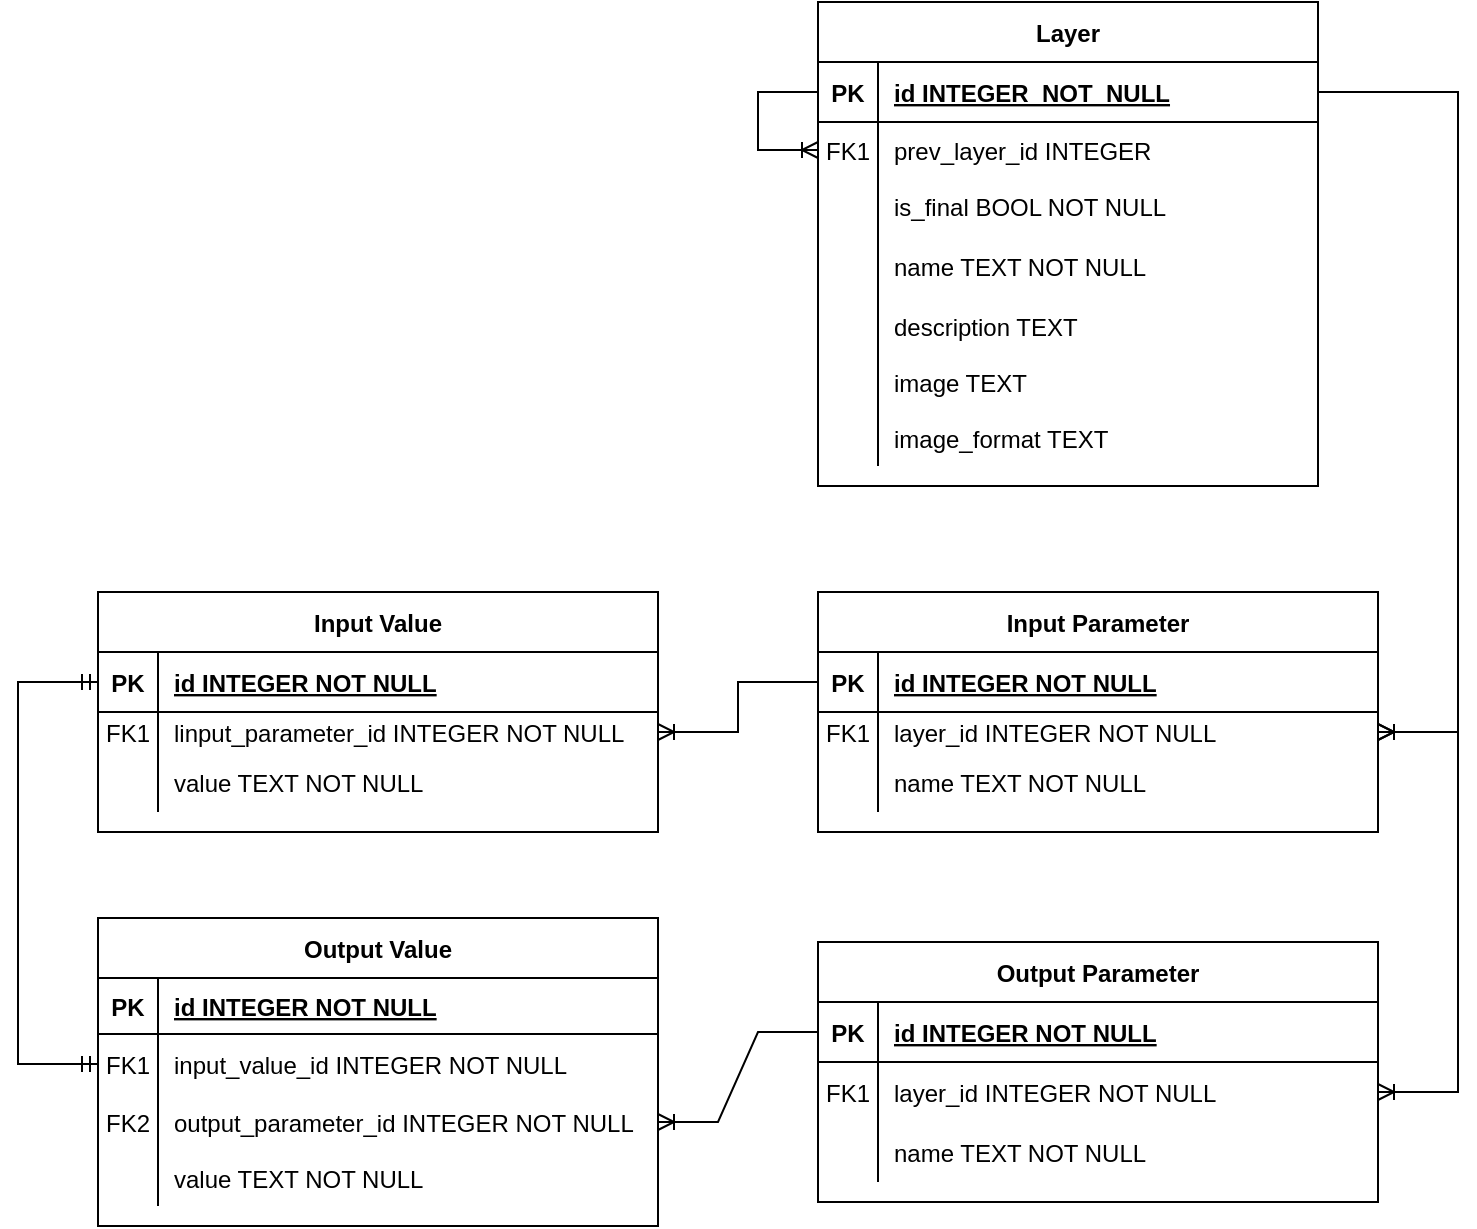 <mxfile version="24.4.0" type="device">
  <diagram id="R2lEEEUBdFMjLlhIrx00" name="Page-1">
    <mxGraphModel dx="1450" dy="717" grid="1" gridSize="10" guides="1" tooltips="1" connect="1" arrows="1" fold="1" page="0" pageScale="1" pageWidth="850" pageHeight="1100" math="0" shadow="0" extFonts="Permanent Marker^https://fonts.googleapis.com/css?family=Permanent+Marker">
      <root>
        <mxCell id="0" />
        <mxCell id="1" parent="0" />
        <mxCell id="C-vyLk0tnHw3VtMMgP7b-2" value="Layer" style="shape=table;startSize=30;container=1;collapsible=1;childLayout=tableLayout;fixedRows=1;rowLines=0;fontStyle=1;align=center;resizeLast=1;" parent="1" vertex="1">
          <mxGeometry x="350" y="90" width="250" height="242" as="geometry" />
        </mxCell>
        <mxCell id="C-vyLk0tnHw3VtMMgP7b-3" value="" style="shape=partialRectangle;collapsible=0;dropTarget=0;pointerEvents=0;fillColor=none;points=[[0,0.5],[1,0.5]];portConstraint=eastwest;top=0;left=0;right=0;bottom=0;" parent="C-vyLk0tnHw3VtMMgP7b-2" vertex="1">
          <mxGeometry y="30" width="250" height="30" as="geometry" />
        </mxCell>
        <mxCell id="C-vyLk0tnHw3VtMMgP7b-4" value="PK" style="shape=partialRectangle;overflow=hidden;connectable=0;fillColor=none;top=0;left=0;bottom=1;right=0;fontStyle=1;" parent="C-vyLk0tnHw3VtMMgP7b-3" vertex="1">
          <mxGeometry width="30" height="30" as="geometry">
            <mxRectangle width="30" height="30" as="alternateBounds" />
          </mxGeometry>
        </mxCell>
        <mxCell id="C-vyLk0tnHw3VtMMgP7b-5" value="id INTEGER_NOT_NULL" style="shape=partialRectangle;overflow=hidden;connectable=0;fillColor=none;top=0;left=0;bottom=1;right=0;align=left;spacingLeft=6;fontStyle=5;" parent="C-vyLk0tnHw3VtMMgP7b-3" vertex="1">
          <mxGeometry x="30" width="220" height="30" as="geometry">
            <mxRectangle width="220" height="30" as="alternateBounds" />
          </mxGeometry>
        </mxCell>
        <mxCell id="FL3uYvJJfWLQ0G8xCxaV-7" style="shape=partialRectangle;collapsible=0;dropTarget=0;pointerEvents=0;fillColor=none;points=[[0,0.5],[1,0.5]];portConstraint=eastwest;top=0;left=0;right=0;bottom=0;" parent="C-vyLk0tnHw3VtMMgP7b-2" vertex="1">
          <mxGeometry y="60" width="250" height="28" as="geometry" />
        </mxCell>
        <mxCell id="FL3uYvJJfWLQ0G8xCxaV-8" value="FK1" style="shape=partialRectangle;overflow=hidden;connectable=0;fillColor=none;top=0;left=0;bottom=0;right=0;" parent="FL3uYvJJfWLQ0G8xCxaV-7" vertex="1">
          <mxGeometry width="30" height="28" as="geometry">
            <mxRectangle width="30" height="28" as="alternateBounds" />
          </mxGeometry>
        </mxCell>
        <mxCell id="FL3uYvJJfWLQ0G8xCxaV-9" value="prev_layer_id INTEGER" style="shape=partialRectangle;overflow=hidden;connectable=0;fillColor=none;top=0;left=0;bottom=0;right=0;align=left;spacingLeft=6;" parent="FL3uYvJJfWLQ0G8xCxaV-7" vertex="1">
          <mxGeometry x="30" width="220" height="28" as="geometry">
            <mxRectangle width="220" height="28" as="alternateBounds" />
          </mxGeometry>
        </mxCell>
        <mxCell id="fy8CzSebSyenJC3t3tuV-1" style="shape=partialRectangle;collapsible=0;dropTarget=0;pointerEvents=0;fillColor=none;points=[[0,0.5],[1,0.5]];portConstraint=eastwest;top=0;left=0;right=0;bottom=0;" parent="C-vyLk0tnHw3VtMMgP7b-2" vertex="1">
          <mxGeometry y="88" width="250" height="28" as="geometry" />
        </mxCell>
        <mxCell id="fy8CzSebSyenJC3t3tuV-2" style="shape=partialRectangle;overflow=hidden;connectable=0;fillColor=none;top=0;left=0;bottom=0;right=0;" parent="fy8CzSebSyenJC3t3tuV-1" vertex="1">
          <mxGeometry width="30" height="28" as="geometry">
            <mxRectangle width="30" height="28" as="alternateBounds" />
          </mxGeometry>
        </mxCell>
        <mxCell id="fy8CzSebSyenJC3t3tuV-3" value="is_final BOOL NOT NULL" style="shape=partialRectangle;overflow=hidden;connectable=0;fillColor=none;top=0;left=0;bottom=0;right=0;align=left;spacingLeft=6;" parent="fy8CzSebSyenJC3t3tuV-1" vertex="1">
          <mxGeometry x="30" width="220" height="28" as="geometry">
            <mxRectangle width="220" height="28" as="alternateBounds" />
          </mxGeometry>
        </mxCell>
        <mxCell id="x0uTYveQFu0ZVr7eaDas-1" style="shape=partialRectangle;collapsible=0;dropTarget=0;pointerEvents=0;fillColor=none;points=[[0,0.5],[1,0.5]];portConstraint=eastwest;top=0;left=0;right=0;bottom=0;" parent="C-vyLk0tnHw3VtMMgP7b-2" vertex="1">
          <mxGeometry y="116" width="250" height="32" as="geometry" />
        </mxCell>
        <mxCell id="x0uTYveQFu0ZVr7eaDas-2" style="shape=partialRectangle;overflow=hidden;connectable=0;fillColor=none;top=0;left=0;bottom=0;right=0;" parent="x0uTYveQFu0ZVr7eaDas-1" vertex="1">
          <mxGeometry width="30" height="32" as="geometry">
            <mxRectangle width="30" height="32" as="alternateBounds" />
          </mxGeometry>
        </mxCell>
        <mxCell id="x0uTYveQFu0ZVr7eaDas-3" value="name TEXT NOT NULL" style="shape=partialRectangle;overflow=hidden;connectable=0;fillColor=none;top=0;left=0;bottom=0;right=0;align=left;spacingLeft=6;" parent="x0uTYveQFu0ZVr7eaDas-1" vertex="1">
          <mxGeometry x="30" width="220" height="32" as="geometry">
            <mxRectangle width="220" height="32" as="alternateBounds" />
          </mxGeometry>
        </mxCell>
        <mxCell id="h7h3G8Fw1GW6aoslJNmh-8" style="shape=partialRectangle;collapsible=0;dropTarget=0;pointerEvents=0;fillColor=none;points=[[0,0.5],[1,0.5]];portConstraint=eastwest;top=0;left=0;right=0;bottom=0;" parent="C-vyLk0tnHw3VtMMgP7b-2" vertex="1">
          <mxGeometry y="148" width="250" height="28" as="geometry" />
        </mxCell>
        <mxCell id="h7h3G8Fw1GW6aoslJNmh-9" style="shape=partialRectangle;overflow=hidden;connectable=0;fillColor=none;top=0;left=0;bottom=0;right=0;" parent="h7h3G8Fw1GW6aoslJNmh-8" vertex="1">
          <mxGeometry width="30" height="28" as="geometry">
            <mxRectangle width="30" height="28" as="alternateBounds" />
          </mxGeometry>
        </mxCell>
        <mxCell id="h7h3G8Fw1GW6aoslJNmh-10" value="description TEXT" style="shape=partialRectangle;overflow=hidden;connectable=0;fillColor=none;top=0;left=0;bottom=0;right=0;align=left;spacingLeft=6;" parent="h7h3G8Fw1GW6aoslJNmh-8" vertex="1">
          <mxGeometry x="30" width="220" height="28" as="geometry">
            <mxRectangle width="220" height="28" as="alternateBounds" />
          </mxGeometry>
        </mxCell>
        <mxCell id="4Grz2lGqAAOyi-QAhh5j-21" style="shape=partialRectangle;collapsible=0;dropTarget=0;pointerEvents=0;fillColor=none;points=[[0,0.5],[1,0.5]];portConstraint=eastwest;top=0;left=0;right=0;bottom=0;" parent="C-vyLk0tnHw3VtMMgP7b-2" vertex="1">
          <mxGeometry y="176" width="250" height="28" as="geometry" />
        </mxCell>
        <mxCell id="4Grz2lGqAAOyi-QAhh5j-22" style="shape=partialRectangle;overflow=hidden;connectable=0;fillColor=none;top=0;left=0;bottom=0;right=0;" parent="4Grz2lGqAAOyi-QAhh5j-21" vertex="1">
          <mxGeometry width="30" height="28" as="geometry">
            <mxRectangle width="30" height="28" as="alternateBounds" />
          </mxGeometry>
        </mxCell>
        <mxCell id="4Grz2lGqAAOyi-QAhh5j-23" value="image TEXT" style="shape=partialRectangle;overflow=hidden;connectable=0;fillColor=none;top=0;left=0;bottom=0;right=0;align=left;spacingLeft=6;" parent="4Grz2lGqAAOyi-QAhh5j-21" vertex="1">
          <mxGeometry x="30" width="220" height="28" as="geometry">
            <mxRectangle width="220" height="28" as="alternateBounds" />
          </mxGeometry>
        </mxCell>
        <mxCell id="x0uTYveQFu0ZVr7eaDas-7" style="shape=partialRectangle;collapsible=0;dropTarget=0;pointerEvents=0;fillColor=none;points=[[0,0.5],[1,0.5]];portConstraint=eastwest;top=0;left=0;right=0;bottom=0;" parent="C-vyLk0tnHw3VtMMgP7b-2" vertex="1">
          <mxGeometry y="204" width="250" height="28" as="geometry" />
        </mxCell>
        <mxCell id="x0uTYveQFu0ZVr7eaDas-8" style="shape=partialRectangle;overflow=hidden;connectable=0;fillColor=none;top=0;left=0;bottom=0;right=0;" parent="x0uTYveQFu0ZVr7eaDas-7" vertex="1">
          <mxGeometry width="30" height="28" as="geometry">
            <mxRectangle width="30" height="28" as="alternateBounds" />
          </mxGeometry>
        </mxCell>
        <mxCell id="x0uTYveQFu0ZVr7eaDas-9" value="image_format TEXT" style="shape=partialRectangle;overflow=hidden;connectable=0;fillColor=none;top=0;left=0;bottom=0;right=0;align=left;spacingLeft=6;" parent="x0uTYveQFu0ZVr7eaDas-7" vertex="1">
          <mxGeometry x="30" width="220" height="28" as="geometry">
            <mxRectangle width="220" height="28" as="alternateBounds" />
          </mxGeometry>
        </mxCell>
        <mxCell id="h7h3G8Fw1GW6aoslJNmh-4" value="" style="edgeStyle=orthogonalEdgeStyle;fontSize=12;html=1;endArrow=ERoneToMany;rounded=0;exitX=0;exitY=0.5;exitDx=0;exitDy=0;entryX=0;entryY=0.5;entryDx=0;entryDy=0;" parent="C-vyLk0tnHw3VtMMgP7b-2" source="C-vyLk0tnHw3VtMMgP7b-3" target="FL3uYvJJfWLQ0G8xCxaV-7" edge="1">
          <mxGeometry width="100" height="100" relative="1" as="geometry">
            <mxPoint x="-130" y="182" as="sourcePoint" />
            <mxPoint x="-40" y="82" as="targetPoint" />
            <Array as="points">
              <mxPoint x="-30" y="45" />
              <mxPoint x="-30" y="74" />
            </Array>
          </mxGeometry>
        </mxCell>
        <mxCell id="C-vyLk0tnHw3VtMMgP7b-13" value="Input Parameter" style="shape=table;startSize=30;container=1;collapsible=1;childLayout=tableLayout;fixedRows=1;rowLines=0;fontStyle=1;align=center;resizeLast=1;" parent="1" vertex="1">
          <mxGeometry x="350" y="385" width="280" height="120" as="geometry" />
        </mxCell>
        <mxCell id="C-vyLk0tnHw3VtMMgP7b-14" value="" style="shape=partialRectangle;collapsible=0;dropTarget=0;pointerEvents=0;fillColor=none;points=[[0,0.5],[1,0.5]];portConstraint=eastwest;top=0;left=0;right=0;bottom=1;" parent="C-vyLk0tnHw3VtMMgP7b-13" vertex="1">
          <mxGeometry y="30" width="280" height="30" as="geometry" />
        </mxCell>
        <mxCell id="C-vyLk0tnHw3VtMMgP7b-15" value="PK" style="shape=partialRectangle;overflow=hidden;connectable=0;fillColor=none;top=0;left=0;bottom=0;right=0;fontStyle=1;" parent="C-vyLk0tnHw3VtMMgP7b-14" vertex="1">
          <mxGeometry width="30" height="30" as="geometry">
            <mxRectangle width="30" height="30" as="alternateBounds" />
          </mxGeometry>
        </mxCell>
        <mxCell id="C-vyLk0tnHw3VtMMgP7b-16" value="id INTEGER NOT NULL " style="shape=partialRectangle;overflow=hidden;connectable=0;fillColor=none;top=0;left=0;bottom=0;right=0;align=left;spacingLeft=6;fontStyle=5;" parent="C-vyLk0tnHw3VtMMgP7b-14" vertex="1">
          <mxGeometry x="30" width="250" height="30" as="geometry">
            <mxRectangle width="250" height="30" as="alternateBounds" />
          </mxGeometry>
        </mxCell>
        <mxCell id="C-vyLk0tnHw3VtMMgP7b-17" value="" style="shape=partialRectangle;collapsible=0;dropTarget=0;pointerEvents=0;fillColor=none;points=[[0,0.5],[1,0.5]];portConstraint=eastwest;top=0;left=0;right=0;bottom=0;" parent="C-vyLk0tnHw3VtMMgP7b-13" vertex="1">
          <mxGeometry y="60" width="280" height="20" as="geometry" />
        </mxCell>
        <mxCell id="C-vyLk0tnHw3VtMMgP7b-18" value="FK1" style="shape=partialRectangle;overflow=hidden;connectable=0;fillColor=none;top=0;left=0;bottom=0;right=0;" parent="C-vyLk0tnHw3VtMMgP7b-17" vertex="1">
          <mxGeometry width="30" height="20" as="geometry">
            <mxRectangle width="30" height="20" as="alternateBounds" />
          </mxGeometry>
        </mxCell>
        <mxCell id="C-vyLk0tnHw3VtMMgP7b-19" value="layer_id INTEGER NOT NULL" style="shape=partialRectangle;overflow=hidden;connectable=0;fillColor=none;top=0;left=0;bottom=0;right=0;align=left;spacingLeft=6;" parent="C-vyLk0tnHw3VtMMgP7b-17" vertex="1">
          <mxGeometry x="30" width="250" height="20" as="geometry">
            <mxRectangle width="250" height="20" as="alternateBounds" />
          </mxGeometry>
        </mxCell>
        <mxCell id="FL3uYvJJfWLQ0G8xCxaV-11" style="shape=partialRectangle;collapsible=0;dropTarget=0;pointerEvents=0;fillColor=none;points=[[0,0.5],[1,0.5]];portConstraint=eastwest;top=0;left=0;right=0;bottom=0;" parent="C-vyLk0tnHw3VtMMgP7b-13" vertex="1">
          <mxGeometry y="80" width="280" height="30" as="geometry" />
        </mxCell>
        <mxCell id="FL3uYvJJfWLQ0G8xCxaV-12" style="shape=partialRectangle;overflow=hidden;connectable=0;fillColor=none;top=0;left=0;bottom=0;right=0;" parent="FL3uYvJJfWLQ0G8xCxaV-11" vertex="1">
          <mxGeometry width="30" height="30" as="geometry">
            <mxRectangle width="30" height="30" as="alternateBounds" />
          </mxGeometry>
        </mxCell>
        <mxCell id="FL3uYvJJfWLQ0G8xCxaV-13" value="name TEXT NOT NULL" style="shape=partialRectangle;overflow=hidden;connectable=0;fillColor=none;top=0;left=0;bottom=0;right=0;align=left;spacingLeft=6;" parent="FL3uYvJJfWLQ0G8xCxaV-11" vertex="1">
          <mxGeometry x="30" width="250" height="30" as="geometry">
            <mxRectangle width="250" height="30" as="alternateBounds" />
          </mxGeometry>
        </mxCell>
        <mxCell id="4Grz2lGqAAOyi-QAhh5j-24" value="Output Parameter" style="shape=table;startSize=30;container=1;collapsible=1;childLayout=tableLayout;fixedRows=1;rowLines=0;fontStyle=1;align=center;resizeLast=1;" parent="1" vertex="1">
          <mxGeometry x="350" y="560" width="280" height="130" as="geometry" />
        </mxCell>
        <mxCell id="4Grz2lGqAAOyi-QAhh5j-25" value="" style="shape=partialRectangle;collapsible=0;dropTarget=0;pointerEvents=0;fillColor=none;points=[[0,0.5],[1,0.5]];portConstraint=eastwest;top=0;left=0;right=0;bottom=1;" parent="4Grz2lGqAAOyi-QAhh5j-24" vertex="1">
          <mxGeometry y="30" width="280" height="30" as="geometry" />
        </mxCell>
        <mxCell id="4Grz2lGqAAOyi-QAhh5j-26" value="PK" style="shape=partialRectangle;overflow=hidden;connectable=0;fillColor=none;top=0;left=0;bottom=0;right=0;fontStyle=1;" parent="4Grz2lGqAAOyi-QAhh5j-25" vertex="1">
          <mxGeometry width="30" height="30" as="geometry">
            <mxRectangle width="30" height="30" as="alternateBounds" />
          </mxGeometry>
        </mxCell>
        <mxCell id="4Grz2lGqAAOyi-QAhh5j-27" value="id INTEGER NOT NULL" style="shape=partialRectangle;overflow=hidden;connectable=0;fillColor=none;top=0;left=0;bottom=0;right=0;align=left;spacingLeft=6;fontStyle=5;" parent="4Grz2lGqAAOyi-QAhh5j-25" vertex="1">
          <mxGeometry x="30" width="250" height="30" as="geometry">
            <mxRectangle width="250" height="30" as="alternateBounds" />
          </mxGeometry>
        </mxCell>
        <mxCell id="4Grz2lGqAAOyi-QAhh5j-28" value="" style="shape=partialRectangle;collapsible=0;dropTarget=0;pointerEvents=0;fillColor=none;points=[[0,0.5],[1,0.5]];portConstraint=eastwest;top=0;left=0;right=0;bottom=0;" parent="4Grz2lGqAAOyi-QAhh5j-24" vertex="1">
          <mxGeometry y="60" width="280" height="30" as="geometry" />
        </mxCell>
        <mxCell id="4Grz2lGqAAOyi-QAhh5j-29" value="FK1" style="shape=partialRectangle;overflow=hidden;connectable=0;fillColor=none;top=0;left=0;bottom=0;right=0;" parent="4Grz2lGqAAOyi-QAhh5j-28" vertex="1">
          <mxGeometry width="30" height="30" as="geometry">
            <mxRectangle width="30" height="30" as="alternateBounds" />
          </mxGeometry>
        </mxCell>
        <mxCell id="4Grz2lGqAAOyi-QAhh5j-30" value="layer_id INTEGER NOT NULL" style="shape=partialRectangle;overflow=hidden;connectable=0;fillColor=none;top=0;left=0;bottom=0;right=0;align=left;spacingLeft=6;" parent="4Grz2lGqAAOyi-QAhh5j-28" vertex="1">
          <mxGeometry x="30" width="250" height="30" as="geometry">
            <mxRectangle width="250" height="30" as="alternateBounds" />
          </mxGeometry>
        </mxCell>
        <mxCell id="FL3uYvJJfWLQ0G8xCxaV-15" style="shape=partialRectangle;collapsible=0;dropTarget=0;pointerEvents=0;fillColor=none;points=[[0,0.5],[1,0.5]];portConstraint=eastwest;top=0;left=0;right=0;bottom=0;" parent="4Grz2lGqAAOyi-QAhh5j-24" vertex="1">
          <mxGeometry y="90" width="280" height="30" as="geometry" />
        </mxCell>
        <mxCell id="FL3uYvJJfWLQ0G8xCxaV-16" style="shape=partialRectangle;overflow=hidden;connectable=0;fillColor=none;top=0;left=0;bottom=0;right=0;" parent="FL3uYvJJfWLQ0G8xCxaV-15" vertex="1">
          <mxGeometry width="30" height="30" as="geometry">
            <mxRectangle width="30" height="30" as="alternateBounds" />
          </mxGeometry>
        </mxCell>
        <mxCell id="FL3uYvJJfWLQ0G8xCxaV-17" value="name TEXT NOT NULL" style="shape=partialRectangle;overflow=hidden;connectable=0;fillColor=none;top=0;left=0;bottom=0;right=0;align=left;spacingLeft=6;" parent="FL3uYvJJfWLQ0G8xCxaV-15" vertex="1">
          <mxGeometry x="30" width="250" height="30" as="geometry">
            <mxRectangle width="250" height="30" as="alternateBounds" />
          </mxGeometry>
        </mxCell>
        <mxCell id="4Grz2lGqAAOyi-QAhh5j-40" value="Output Value" style="shape=table;startSize=30;container=1;collapsible=1;childLayout=tableLayout;fixedRows=1;rowLines=0;fontStyle=1;align=center;resizeLast=1;" parent="1" vertex="1">
          <mxGeometry x="-10" y="548" width="280" height="154" as="geometry" />
        </mxCell>
        <mxCell id="4Grz2lGqAAOyi-QAhh5j-63" style="shape=partialRectangle;collapsible=0;dropTarget=0;pointerEvents=0;fillColor=none;points=[[0,0.5],[1,0.5]];portConstraint=eastwest;top=0;left=0;right=0;bottom=0;" parent="4Grz2lGqAAOyi-QAhh5j-40" vertex="1">
          <mxGeometry y="30" width="280" height="28" as="geometry" />
        </mxCell>
        <mxCell id="4Grz2lGqAAOyi-QAhh5j-64" value="PK" style="shape=partialRectangle;overflow=hidden;connectable=0;fillColor=none;top=0;left=0;bottom=1;right=0;fontStyle=1" parent="4Grz2lGqAAOyi-QAhh5j-63" vertex="1">
          <mxGeometry width="30" height="28" as="geometry">
            <mxRectangle width="30" height="28" as="alternateBounds" />
          </mxGeometry>
        </mxCell>
        <mxCell id="4Grz2lGqAAOyi-QAhh5j-65" value="id INTEGER NOT NULL" style="shape=partialRectangle;overflow=hidden;connectable=0;fillColor=none;top=0;left=0;bottom=1;right=0;align=left;spacingLeft=6;fontStyle=5" parent="4Grz2lGqAAOyi-QAhh5j-63" vertex="1">
          <mxGeometry x="30" width="250" height="28" as="geometry">
            <mxRectangle width="250" height="28" as="alternateBounds" />
          </mxGeometry>
        </mxCell>
        <mxCell id="4Grz2lGqAAOyi-QAhh5j-44" value="" style="shape=partialRectangle;collapsible=0;dropTarget=0;pointerEvents=0;fillColor=none;points=[[0,0.5],[1,0.5]];portConstraint=eastwest;top=0;left=0;right=0;bottom=0;" parent="4Grz2lGqAAOyi-QAhh5j-40" vertex="1">
          <mxGeometry y="58" width="280" height="30" as="geometry" />
        </mxCell>
        <mxCell id="4Grz2lGqAAOyi-QAhh5j-45" value="FK1" style="shape=partialRectangle;overflow=hidden;connectable=0;fillColor=none;top=0;left=0;bottom=0;right=0;fontStyle=0" parent="4Grz2lGqAAOyi-QAhh5j-44" vertex="1">
          <mxGeometry width="30" height="30" as="geometry">
            <mxRectangle width="30" height="30" as="alternateBounds" />
          </mxGeometry>
        </mxCell>
        <mxCell id="4Grz2lGqAAOyi-QAhh5j-46" value="input_value_id INTEGER NOT NULL" style="shape=partialRectangle;overflow=hidden;connectable=0;fillColor=none;top=0;left=0;bottom=0;right=0;align=left;spacingLeft=6;fontStyle=0" parent="4Grz2lGqAAOyi-QAhh5j-44" vertex="1">
          <mxGeometry x="30" width="250" height="30" as="geometry">
            <mxRectangle width="250" height="30" as="alternateBounds" />
          </mxGeometry>
        </mxCell>
        <mxCell id="4Grz2lGqAAOyi-QAhh5j-47" value="" style="shape=partialRectangle;collapsible=0;dropTarget=0;pointerEvents=0;fillColor=none;points=[[0,0.5],[1,0.5]];portConstraint=eastwest;top=0;left=0;right=0;bottom=0;" parent="4Grz2lGqAAOyi-QAhh5j-40" vertex="1">
          <mxGeometry y="88" width="280" height="28" as="geometry" />
        </mxCell>
        <mxCell id="4Grz2lGqAAOyi-QAhh5j-48" value="FK2" style="shape=partialRectangle;overflow=hidden;connectable=0;fillColor=none;top=0;left=0;bottom=0;right=0;fontStyle=0" parent="4Grz2lGqAAOyi-QAhh5j-47" vertex="1">
          <mxGeometry width="30" height="28" as="geometry">
            <mxRectangle width="30" height="28" as="alternateBounds" />
          </mxGeometry>
        </mxCell>
        <mxCell id="4Grz2lGqAAOyi-QAhh5j-49" value="output_parameter_id INTEGER NOT NULL" style="shape=partialRectangle;overflow=hidden;connectable=0;fillColor=none;top=0;left=0;bottom=0;right=0;align=left;spacingLeft=6;fontStyle=0" parent="4Grz2lGqAAOyi-QAhh5j-47" vertex="1">
          <mxGeometry x="30" width="250" height="28" as="geometry">
            <mxRectangle width="250" height="28" as="alternateBounds" />
          </mxGeometry>
        </mxCell>
        <mxCell id="4Grz2lGqAAOyi-QAhh5j-50" style="shape=partialRectangle;collapsible=0;dropTarget=0;pointerEvents=0;fillColor=none;points=[[0,0.5],[1,0.5]];portConstraint=eastwest;top=0;left=0;right=0;bottom=0;" parent="4Grz2lGqAAOyi-QAhh5j-40" vertex="1">
          <mxGeometry y="116" width="280" height="28" as="geometry" />
        </mxCell>
        <mxCell id="4Grz2lGqAAOyi-QAhh5j-51" style="shape=partialRectangle;overflow=hidden;connectable=0;fillColor=none;top=0;left=0;bottom=0;right=0;" parent="4Grz2lGqAAOyi-QAhh5j-50" vertex="1">
          <mxGeometry width="30" height="28" as="geometry">
            <mxRectangle width="30" height="28" as="alternateBounds" />
          </mxGeometry>
        </mxCell>
        <mxCell id="4Grz2lGqAAOyi-QAhh5j-52" value="value TEXT NOT NULL" style="shape=partialRectangle;overflow=hidden;connectable=0;fillColor=none;top=0;left=0;bottom=0;right=0;align=left;spacingLeft=6;" parent="4Grz2lGqAAOyi-QAhh5j-50" vertex="1">
          <mxGeometry x="30" width="250" height="28" as="geometry">
            <mxRectangle width="250" height="28" as="alternateBounds" />
          </mxGeometry>
        </mxCell>
        <mxCell id="FL3uYvJJfWLQ0G8xCxaV-3" value="" style="edgeStyle=entityRelationEdgeStyle;fontSize=12;html=1;endArrow=none;rounded=0;startArrow=ERoneToMany;startFill=0;endFill=0;exitX=1;exitY=0.5;exitDx=0;exitDy=0;entryX=0;entryY=0.5;entryDx=0;entryDy=0;" parent="1" source="4Grz2lGqAAOyi-QAhh5j-47" target="4Grz2lGqAAOyi-QAhh5j-25" edge="1">
          <mxGeometry width="100" height="100" relative="1" as="geometry">
            <mxPoint x="350" y="579" as="sourcePoint" />
            <mxPoint x="455" y="521" as="targetPoint" />
            <Array as="points">
              <mxPoint x="430" y="616" />
            </Array>
          </mxGeometry>
        </mxCell>
        <mxCell id="FL3uYvJJfWLQ0G8xCxaV-4" value="" style="edgeStyle=elbowEdgeStyle;fontSize=12;html=1;endArrow=ERoneToMany;rounded=0;startArrow=none;startFill=0;endFill=0;strokeColor=default;exitX=1;exitY=0.5;exitDx=0;exitDy=0;entryX=1;entryY=0.5;entryDx=0;entryDy=0;" parent="1" source="C-vyLk0tnHw3VtMMgP7b-3" target="C-vyLk0tnHw3VtMMgP7b-17" edge="1">
          <mxGeometry width="100" height="100" relative="1" as="geometry">
            <mxPoint x="670" y="180" as="sourcePoint" />
            <mxPoint x="740" y="460" as="targetPoint" />
            <Array as="points">
              <mxPoint x="670" y="330" />
            </Array>
          </mxGeometry>
        </mxCell>
        <mxCell id="FL3uYvJJfWLQ0G8xCxaV-6" value="" style="edgeStyle=elbowEdgeStyle;fontSize=12;html=1;endArrow=ERoneToMany;rounded=0;startArrow=none;startFill=0;endFill=0;strokeColor=default;exitX=1;exitY=0.5;exitDx=0;exitDy=0;entryX=1;entryY=0.5;entryDx=0;entryDy=0;" parent="1" source="C-vyLk0tnHw3VtMMgP7b-3" target="4Grz2lGqAAOyi-QAhh5j-28" edge="1">
          <mxGeometry width="100" height="100" relative="1" as="geometry">
            <mxPoint x="580" y="350" as="sourcePoint" />
            <mxPoint x="715" y="620" as="targetPoint" />
            <Array as="points">
              <mxPoint x="670" y="420" />
            </Array>
          </mxGeometry>
        </mxCell>
        <mxCell id="FL3uYvJJfWLQ0G8xCxaV-18" value="" style="edgeStyle=elbowEdgeStyle;fontSize=12;html=1;endArrow=ERoneToMany;rounded=0;startArrow=none;startFill=0;endFill=0;strokeColor=default;exitX=1;exitY=0.5;exitDx=0;exitDy=0;entryX=1;entryY=0.5;entryDx=0;entryDy=0;" parent="1" source="C-vyLk0tnHw3VtMMgP7b-3" target="C-vyLk0tnHw3VtMMgP7b-17" edge="1">
          <mxGeometry width="100" height="100" relative="1" as="geometry">
            <mxPoint x="570" y="195" as="sourcePoint" />
            <mxPoint x="630" y="445" as="targetPoint" />
            <Array as="points">
              <mxPoint x="670" y="330" />
            </Array>
          </mxGeometry>
        </mxCell>
        <mxCell id="epXFOLXXrdbU4lXPmFjB-1" value="Input Value" style="shape=table;startSize=30;container=1;collapsible=1;childLayout=tableLayout;fixedRows=1;rowLines=0;fontStyle=1;align=center;resizeLast=1;" parent="1" vertex="1">
          <mxGeometry x="-10" y="385" width="280" height="120" as="geometry" />
        </mxCell>
        <mxCell id="epXFOLXXrdbU4lXPmFjB-2" value="" style="shape=partialRectangle;collapsible=0;dropTarget=0;pointerEvents=0;fillColor=none;points=[[0,0.5],[1,0.5]];portConstraint=eastwest;top=0;left=0;right=0;bottom=1;" parent="epXFOLXXrdbU4lXPmFjB-1" vertex="1">
          <mxGeometry y="30" width="280" height="30" as="geometry" />
        </mxCell>
        <mxCell id="epXFOLXXrdbU4lXPmFjB-3" value="PK" style="shape=partialRectangle;overflow=hidden;connectable=0;fillColor=none;top=0;left=0;bottom=0;right=0;fontStyle=1;" parent="epXFOLXXrdbU4lXPmFjB-2" vertex="1">
          <mxGeometry width="30" height="30" as="geometry">
            <mxRectangle width="30" height="30" as="alternateBounds" />
          </mxGeometry>
        </mxCell>
        <mxCell id="epXFOLXXrdbU4lXPmFjB-4" value="id INTEGER NOT NULL " style="shape=partialRectangle;overflow=hidden;connectable=0;fillColor=none;top=0;left=0;bottom=0;right=0;align=left;spacingLeft=6;fontStyle=5;" parent="epXFOLXXrdbU4lXPmFjB-2" vertex="1">
          <mxGeometry x="30" width="250" height="30" as="geometry">
            <mxRectangle width="250" height="30" as="alternateBounds" />
          </mxGeometry>
        </mxCell>
        <mxCell id="epXFOLXXrdbU4lXPmFjB-5" value="" style="shape=partialRectangle;collapsible=0;dropTarget=0;pointerEvents=0;fillColor=none;points=[[0,0.5],[1,0.5]];portConstraint=eastwest;top=0;left=0;right=0;bottom=0;" parent="epXFOLXXrdbU4lXPmFjB-1" vertex="1">
          <mxGeometry y="60" width="280" height="20" as="geometry" />
        </mxCell>
        <mxCell id="epXFOLXXrdbU4lXPmFjB-6" value="FK1" style="shape=partialRectangle;overflow=hidden;connectable=0;fillColor=none;top=0;left=0;bottom=0;right=0;" parent="epXFOLXXrdbU4lXPmFjB-5" vertex="1">
          <mxGeometry width="30" height="20" as="geometry">
            <mxRectangle width="30" height="20" as="alternateBounds" />
          </mxGeometry>
        </mxCell>
        <mxCell id="epXFOLXXrdbU4lXPmFjB-7" value="linput_parameter_id INTEGER NOT NULL" style="shape=partialRectangle;overflow=hidden;connectable=0;fillColor=none;top=0;left=0;bottom=0;right=0;align=left;spacingLeft=6;" parent="epXFOLXXrdbU4lXPmFjB-5" vertex="1">
          <mxGeometry x="30" width="250" height="20" as="geometry">
            <mxRectangle width="250" height="20" as="alternateBounds" />
          </mxGeometry>
        </mxCell>
        <mxCell id="epXFOLXXrdbU4lXPmFjB-11" style="shape=partialRectangle;collapsible=0;dropTarget=0;pointerEvents=0;fillColor=none;points=[[0,0.5],[1,0.5]];portConstraint=eastwest;top=0;left=0;right=0;bottom=0;" parent="epXFOLXXrdbU4lXPmFjB-1" vertex="1">
          <mxGeometry y="80" width="280" height="30" as="geometry" />
        </mxCell>
        <mxCell id="epXFOLXXrdbU4lXPmFjB-12" style="shape=partialRectangle;overflow=hidden;connectable=0;fillColor=none;top=0;left=0;bottom=0;right=0;" parent="epXFOLXXrdbU4lXPmFjB-11" vertex="1">
          <mxGeometry width="30" height="30" as="geometry">
            <mxRectangle width="30" height="30" as="alternateBounds" />
          </mxGeometry>
        </mxCell>
        <mxCell id="epXFOLXXrdbU4lXPmFjB-13" value="value TEXT NOT NULL" style="shape=partialRectangle;overflow=hidden;connectable=0;fillColor=none;top=0;left=0;bottom=0;right=0;align=left;spacingLeft=6;" parent="epXFOLXXrdbU4lXPmFjB-11" vertex="1">
          <mxGeometry x="30" width="250" height="30" as="geometry">
            <mxRectangle width="250" height="30" as="alternateBounds" />
          </mxGeometry>
        </mxCell>
        <mxCell id="epXFOLXXrdbU4lXPmFjB-15" value="" style="edgeStyle=orthogonalEdgeStyle;fontSize=12;html=1;endArrow=ERmandOne;startArrow=ERmandOne;rounded=0;exitX=0;exitY=0.5;exitDx=0;exitDy=0;entryX=0;entryY=0.5;entryDx=0;entryDy=0;" parent="1" source="4Grz2lGqAAOyi-QAhh5j-44" target="epXFOLXXrdbU4lXPmFjB-2" edge="1">
          <mxGeometry width="100" height="100" relative="1" as="geometry">
            <mxPoint x="-140" y="490" as="sourcePoint" />
            <mxPoint x="-60" y="450" as="targetPoint" />
            <Array as="points">
              <mxPoint x="-50" y="621" />
              <mxPoint x="-50" y="430" />
            </Array>
          </mxGeometry>
        </mxCell>
        <mxCell id="epXFOLXXrdbU4lXPmFjB-14" value="" style="edgeStyle=orthogonalEdgeStyle;fontSize=12;html=1;endArrow=none;rounded=0;startArrow=ERoneToMany;startFill=0;endFill=0;exitX=1;exitY=0.5;exitDx=0;exitDy=0;entryX=0;entryY=0.5;entryDx=0;entryDy=0;" parent="1" source="epXFOLXXrdbU4lXPmFjB-5" target="C-vyLk0tnHw3VtMMgP7b-14" edge="1">
          <mxGeometry width="100" height="100" relative="1" as="geometry">
            <mxPoint x="-140" y="613" as="sourcePoint" />
            <mxPoint x="-60" y="580" as="targetPoint" />
          </mxGeometry>
        </mxCell>
      </root>
    </mxGraphModel>
  </diagram>
</mxfile>

